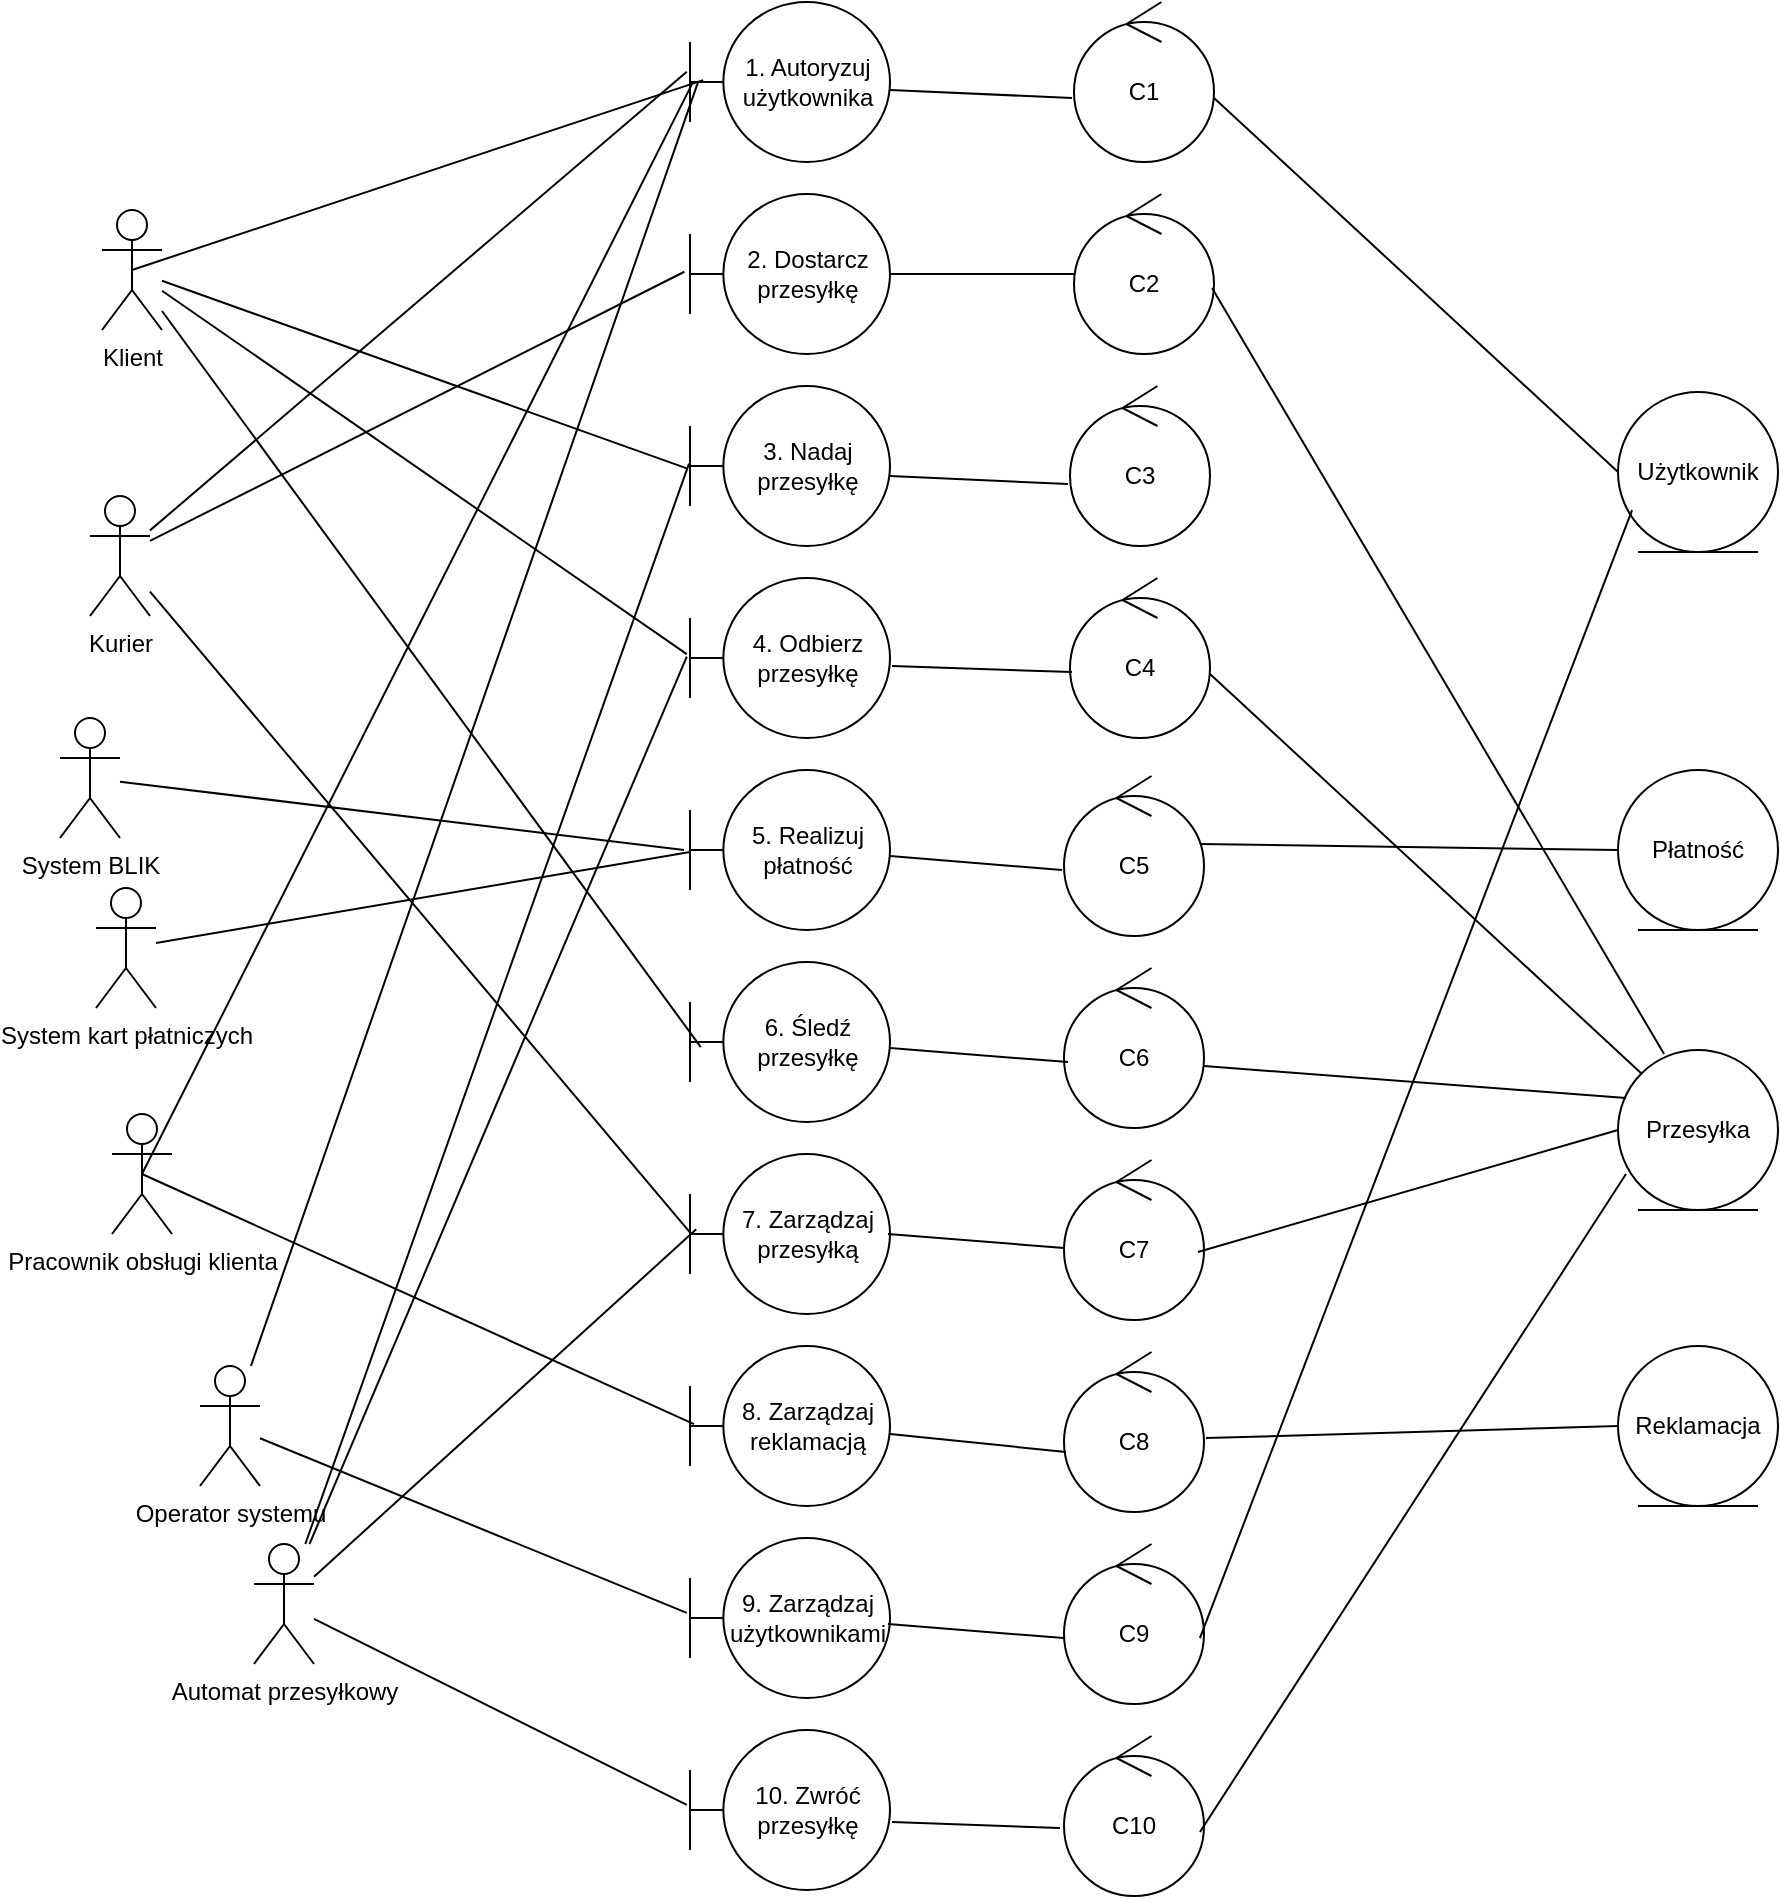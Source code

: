 <mxfile version="26.1.1">
  <diagram name="Strona-1" id="Lsi9cIyHuduIeKosrmVN">
    <mxGraphModel dx="1900" dy="1059" grid="0" gridSize="10" guides="1" tooltips="1" connect="1" arrows="1" fold="1" page="0" pageScale="1" pageWidth="827" pageHeight="1169" math="0" shadow="0">
      <root>
        <mxCell id="0" />
        <mxCell id="1" parent="0" />
        <mxCell id="4DhDF0X2MykEz9qFWlGF-2" value="Klient" style="shape=umlActor;verticalLabelPosition=bottom;verticalAlign=top;html=1;" vertex="1" parent="1">
          <mxGeometry x="-396" y="320" width="30" height="60" as="geometry" />
        </mxCell>
        <mxCell id="4DhDF0X2MykEz9qFWlGF-3" value="Kurier" style="shape=umlActor;verticalLabelPosition=bottom;verticalAlign=top;html=1;" vertex="1" parent="1">
          <mxGeometry x="-402" y="463" width="30" height="60" as="geometry" />
        </mxCell>
        <mxCell id="4DhDF0X2MykEz9qFWlGF-4" value="Pracownik obsługi klienta" style="shape=umlActor;verticalLabelPosition=bottom;verticalAlign=top;html=1;" vertex="1" parent="1">
          <mxGeometry x="-391" y="772" width="30" height="60" as="geometry" />
        </mxCell>
        <mxCell id="4DhDF0X2MykEz9qFWlGF-5" value="Automat przesyłkowy" style="shape=umlActor;verticalLabelPosition=bottom;verticalAlign=top;html=1;" vertex="1" parent="1">
          <mxGeometry x="-320" y="987" width="30" height="60" as="geometry" />
        </mxCell>
        <mxCell id="4DhDF0X2MykEz9qFWlGF-6" value="Operator systemu" style="shape=umlActor;verticalLabelPosition=bottom;verticalAlign=top;html=1;" vertex="1" parent="1">
          <mxGeometry x="-347" y="898" width="30" height="60" as="geometry" />
        </mxCell>
        <mxCell id="4DhDF0X2MykEz9qFWlGF-7" value="System BLIK" style="shape=umlActor;verticalLabelPosition=bottom;verticalAlign=top;html=1;" vertex="1" parent="1">
          <mxGeometry x="-417" y="574" width="30" height="60" as="geometry" />
        </mxCell>
        <mxCell id="4DhDF0X2MykEz9qFWlGF-8" value="System kart płatniczych" style="shape=umlActor;verticalLabelPosition=bottom;verticalAlign=top;html=1;" vertex="1" parent="1">
          <mxGeometry x="-399" y="659" width="30" height="60" as="geometry" />
        </mxCell>
        <mxCell id="4DhDF0X2MykEz9qFWlGF-9" value="1. Autoryzuj użytkownika" style="shape=umlBoundary;whiteSpace=wrap;html=1;" vertex="1" parent="1">
          <mxGeometry x="-102" y="216" width="100" height="80" as="geometry" />
        </mxCell>
        <mxCell id="4DhDF0X2MykEz9qFWlGF-10" value="2. Dostarcz przesyłkę" style="shape=umlBoundary;whiteSpace=wrap;html=1;" vertex="1" parent="1">
          <mxGeometry x="-102" y="312" width="100" height="80" as="geometry" />
        </mxCell>
        <mxCell id="4DhDF0X2MykEz9qFWlGF-11" value="3. Nadaj przesyłkę" style="shape=umlBoundary;whiteSpace=wrap;html=1;" vertex="1" parent="1">
          <mxGeometry x="-102" y="408" width="100" height="80" as="geometry" />
        </mxCell>
        <mxCell id="4DhDF0X2MykEz9qFWlGF-12" value="4. Odbierz przesyłkę" style="shape=umlBoundary;whiteSpace=wrap;html=1;" vertex="1" parent="1">
          <mxGeometry x="-102" y="504" width="100" height="80" as="geometry" />
        </mxCell>
        <mxCell id="4DhDF0X2MykEz9qFWlGF-13" value="5. Realizuj płatność" style="shape=umlBoundary;whiteSpace=wrap;html=1;" vertex="1" parent="1">
          <mxGeometry x="-102" y="600" width="100" height="80" as="geometry" />
        </mxCell>
        <mxCell id="4DhDF0X2MykEz9qFWlGF-14" value="6. Śledź przesyłkę" style="shape=umlBoundary;whiteSpace=wrap;html=1;" vertex="1" parent="1">
          <mxGeometry x="-102" y="696" width="100" height="80" as="geometry" />
        </mxCell>
        <mxCell id="4DhDF0X2MykEz9qFWlGF-15" value="7. Zarządzaj przesyłką" style="shape=umlBoundary;whiteSpace=wrap;html=1;" vertex="1" parent="1">
          <mxGeometry x="-102" y="792" width="100" height="80" as="geometry" />
        </mxCell>
        <mxCell id="4DhDF0X2MykEz9qFWlGF-16" value="8. Zarządzaj reklamacją" style="shape=umlBoundary;whiteSpace=wrap;html=1;" vertex="1" parent="1">
          <mxGeometry x="-102" y="888" width="100" height="80" as="geometry" />
        </mxCell>
        <mxCell id="4DhDF0X2MykEz9qFWlGF-17" value="9. Zarządzaj użytkownikami" style="shape=umlBoundary;whiteSpace=wrap;html=1;" vertex="1" parent="1">
          <mxGeometry x="-102" y="984" width="100" height="80" as="geometry" />
        </mxCell>
        <mxCell id="4DhDF0X2MykEz9qFWlGF-18" value="10. Zwróć przesyłkę" style="shape=umlBoundary;whiteSpace=wrap;html=1;" vertex="1" parent="1">
          <mxGeometry x="-102" y="1080" width="100" height="80" as="geometry" />
        </mxCell>
        <mxCell id="4DhDF0X2MykEz9qFWlGF-19" value="C1" style="ellipse;shape=umlControl;whiteSpace=wrap;html=1;" vertex="1" parent="1">
          <mxGeometry x="90" y="216" width="70" height="80" as="geometry" />
        </mxCell>
        <mxCell id="4DhDF0X2MykEz9qFWlGF-20" value="C2" style="ellipse;shape=umlControl;whiteSpace=wrap;html=1;" vertex="1" parent="1">
          <mxGeometry x="90" y="312" width="70" height="80" as="geometry" />
        </mxCell>
        <mxCell id="4DhDF0X2MykEz9qFWlGF-21" value="C3" style="ellipse;shape=umlControl;whiteSpace=wrap;html=1;" vertex="1" parent="1">
          <mxGeometry x="88" y="408" width="70" height="80" as="geometry" />
        </mxCell>
        <mxCell id="4DhDF0X2MykEz9qFWlGF-22" value="C4" style="ellipse;shape=umlControl;whiteSpace=wrap;html=1;" vertex="1" parent="1">
          <mxGeometry x="88" y="504" width="70" height="80" as="geometry" />
        </mxCell>
        <mxCell id="4DhDF0X2MykEz9qFWlGF-23" value="C5" style="ellipse;shape=umlControl;whiteSpace=wrap;html=1;" vertex="1" parent="1">
          <mxGeometry x="85" y="603" width="70" height="80" as="geometry" />
        </mxCell>
        <mxCell id="4DhDF0X2MykEz9qFWlGF-24" value="C6" style="ellipse;shape=umlControl;whiteSpace=wrap;html=1;" vertex="1" parent="1">
          <mxGeometry x="85" y="699" width="70" height="80" as="geometry" />
        </mxCell>
        <mxCell id="4DhDF0X2MykEz9qFWlGF-25" value="C7" style="ellipse;shape=umlControl;whiteSpace=wrap;html=1;" vertex="1" parent="1">
          <mxGeometry x="85" y="795" width="70" height="80" as="geometry" />
        </mxCell>
        <mxCell id="4DhDF0X2MykEz9qFWlGF-26" value="C8" style="ellipse;shape=umlControl;whiteSpace=wrap;html=1;" vertex="1" parent="1">
          <mxGeometry x="85" y="891" width="70" height="80" as="geometry" />
        </mxCell>
        <mxCell id="4DhDF0X2MykEz9qFWlGF-27" value="C9" style="ellipse;shape=umlControl;whiteSpace=wrap;html=1;" vertex="1" parent="1">
          <mxGeometry x="85" y="987" width="70" height="80" as="geometry" />
        </mxCell>
        <mxCell id="4DhDF0X2MykEz9qFWlGF-28" value="C10" style="ellipse;shape=umlControl;whiteSpace=wrap;html=1;" vertex="1" parent="1">
          <mxGeometry x="85" y="1083" width="70" height="80" as="geometry" />
        </mxCell>
        <mxCell id="4DhDF0X2MykEz9qFWlGF-29" value="Przesyłka" style="ellipse;shape=umlEntity;whiteSpace=wrap;html=1;" vertex="1" parent="1">
          <mxGeometry x="362" y="740" width="80" height="80" as="geometry" />
        </mxCell>
        <mxCell id="4DhDF0X2MykEz9qFWlGF-30" value="Reklamacja" style="ellipse;shape=umlEntity;whiteSpace=wrap;html=1;" vertex="1" parent="1">
          <mxGeometry x="362" y="888" width="80" height="80" as="geometry" />
        </mxCell>
        <mxCell id="4DhDF0X2MykEz9qFWlGF-31" value="Płatność" style="ellipse;shape=umlEntity;whiteSpace=wrap;html=1;" vertex="1" parent="1">
          <mxGeometry x="362" y="600" width="80" height="80" as="geometry" />
        </mxCell>
        <mxCell id="4DhDF0X2MykEz9qFWlGF-32" value="Użytkownik" style="ellipse;shape=umlEntity;whiteSpace=wrap;html=1;" vertex="1" parent="1">
          <mxGeometry x="362" y="411" width="80" height="80" as="geometry" />
        </mxCell>
        <mxCell id="4DhDF0X2MykEz9qFWlGF-35" value="" style="endArrow=none;html=1;rounded=0;fontSize=12;startSize=8;endSize=8;curved=1;exitX=0.5;exitY=0.5;exitDx=0;exitDy=0;exitPerimeter=0;entryX=0.02;entryY=0.488;entryDx=0;entryDy=0;entryPerimeter=0;" edge="1" parent="1" source="4DhDF0X2MykEz9qFWlGF-4" target="4DhDF0X2MykEz9qFWlGF-16">
          <mxGeometry width="50" height="50" relative="1" as="geometry">
            <mxPoint x="-137" y="780" as="sourcePoint" />
            <mxPoint x="-87" y="730" as="targetPoint" />
          </mxGeometry>
        </mxCell>
        <mxCell id="4DhDF0X2MykEz9qFWlGF-36" value="" style="endArrow=none;html=1;rounded=0;fontSize=12;startSize=8;endSize=8;curved=1;entryX=0.01;entryY=0.513;entryDx=0;entryDy=0;entryPerimeter=0;exitX=0.5;exitY=0.5;exitDx=0;exitDy=0;exitPerimeter=0;" edge="1" parent="1" source="4DhDF0X2MykEz9qFWlGF-4" target="4DhDF0X2MykEz9qFWlGF-9">
          <mxGeometry width="50" height="50" relative="1" as="geometry">
            <mxPoint x="-339" y="911" as="sourcePoint" />
            <mxPoint x="-90" y="937" as="targetPoint" />
          </mxGeometry>
        </mxCell>
        <mxCell id="4DhDF0X2MykEz9qFWlGF-37" value="" style="endArrow=none;html=1;rounded=0;fontSize=12;startSize=8;endSize=8;curved=1;exitX=0;exitY=0.5;exitDx=0;exitDy=0;entryX=1.014;entryY=0.538;entryDx=0;entryDy=0;entryPerimeter=0;" edge="1" parent="1" source="4DhDF0X2MykEz9qFWlGF-30" target="4DhDF0X2MykEz9qFWlGF-26">
          <mxGeometry width="50" height="50" relative="1" as="geometry">
            <mxPoint x="284" y="796" as="sourcePoint" />
            <mxPoint x="334" y="746" as="targetPoint" />
          </mxGeometry>
        </mxCell>
        <mxCell id="4DhDF0X2MykEz9qFWlGF-38" value="" style="endArrow=none;html=1;rounded=0;fontSize=12;startSize=8;endSize=8;curved=1;exitX=1;exitY=0.55;exitDx=0;exitDy=0;exitPerimeter=0;entryX=0.014;entryY=0.625;entryDx=0;entryDy=0;entryPerimeter=0;" edge="1" parent="1" source="4DhDF0X2MykEz9qFWlGF-16" target="4DhDF0X2MykEz9qFWlGF-26">
          <mxGeometry width="50" height="50" relative="1" as="geometry">
            <mxPoint x="-320" y="931" as="sourcePoint" />
            <mxPoint x="-80" y="947" as="targetPoint" />
          </mxGeometry>
        </mxCell>
        <mxCell id="4DhDF0X2MykEz9qFWlGF-39" value="" style="endArrow=none;html=1;rounded=0;fontSize=12;startSize=8;endSize=8;curved=1;exitX=0.99;exitY=0.5;exitDx=0;exitDy=0;exitPerimeter=0;entryX=0;entryY=0.55;entryDx=0;entryDy=0;entryPerimeter=0;" edge="1" parent="1" source="4DhDF0X2MykEz9qFWlGF-15" target="4DhDF0X2MykEz9qFWlGF-25">
          <mxGeometry width="50" height="50" relative="1" as="geometry">
            <mxPoint x="111" y="743" as="sourcePoint" />
            <mxPoint x="161" y="693" as="targetPoint" />
          </mxGeometry>
        </mxCell>
        <mxCell id="4DhDF0X2MykEz9qFWlGF-40" value="" style="endArrow=none;html=1;rounded=0;fontSize=12;startSize=8;endSize=8;curved=1;exitX=0;exitY=0.588;exitDx=0;exitDy=0;exitPerimeter=0;entryX=0.99;entryY=0.538;entryDx=0;entryDy=0;entryPerimeter=0;" edge="1" parent="1" source="4DhDF0X2MykEz9qFWlGF-27" target="4DhDF0X2MykEz9qFWlGF-17">
          <mxGeometry width="50" height="50" relative="1" as="geometry">
            <mxPoint x="158" y="925" as="sourcePoint" />
            <mxPoint x="208" y="875" as="targetPoint" />
          </mxGeometry>
        </mxCell>
        <mxCell id="4DhDF0X2MykEz9qFWlGF-41" value="" style="endArrow=none;html=1;rounded=0;fontSize=12;startSize=8;endSize=8;curved=1;exitX=-0.029;exitY=0.575;exitDx=0;exitDy=0;exitPerimeter=0;entryX=1.01;entryY=0.575;entryDx=0;entryDy=0;entryPerimeter=0;" edge="1" parent="1" source="4DhDF0X2MykEz9qFWlGF-28" target="4DhDF0X2MykEz9qFWlGF-18">
          <mxGeometry width="50" height="50" relative="1" as="geometry">
            <mxPoint x="158" y="925" as="sourcePoint" />
            <mxPoint x="208" y="875" as="targetPoint" />
          </mxGeometry>
        </mxCell>
        <mxCell id="4DhDF0X2MykEz9qFWlGF-42" value="" style="endArrow=none;html=1;rounded=0;fontSize=12;startSize=8;endSize=8;curved=1;exitX=0.029;exitY=0.588;exitDx=0;exitDy=0;exitPerimeter=0;entryX=1;entryY=0.538;entryDx=0;entryDy=0;entryPerimeter=0;" edge="1" parent="1" source="4DhDF0X2MykEz9qFWlGF-24" target="4DhDF0X2MykEz9qFWlGF-14">
          <mxGeometry width="50" height="50" relative="1" as="geometry">
            <mxPoint x="154" y="720" as="sourcePoint" />
            <mxPoint x="204" y="670" as="targetPoint" />
          </mxGeometry>
        </mxCell>
        <mxCell id="4DhDF0X2MykEz9qFWlGF-43" value="" style="endArrow=none;html=1;rounded=0;fontSize=12;startSize=8;endSize=8;curved=1;exitX=-0.014;exitY=0.588;exitDx=0;exitDy=0;exitPerimeter=0;entryX=1;entryY=0.538;entryDx=0;entryDy=0;entryPerimeter=0;" edge="1" parent="1" source="4DhDF0X2MykEz9qFWlGF-23" target="4DhDF0X2MykEz9qFWlGF-13">
          <mxGeometry width="50" height="50" relative="1" as="geometry">
            <mxPoint x="172" y="558" as="sourcePoint" />
            <mxPoint x="26" y="607" as="targetPoint" />
          </mxGeometry>
        </mxCell>
        <mxCell id="4DhDF0X2MykEz9qFWlGF-44" value="" style="endArrow=none;html=1;rounded=0;fontSize=12;startSize=8;endSize=8;curved=1;exitX=0.014;exitY=0.588;exitDx=0;exitDy=0;exitPerimeter=0;entryX=1.01;entryY=0.55;entryDx=0;entryDy=0;entryPerimeter=0;" edge="1" parent="1" source="4DhDF0X2MykEz9qFWlGF-22" target="4DhDF0X2MykEz9qFWlGF-12">
          <mxGeometry width="50" height="50" relative="1" as="geometry">
            <mxPoint x="172" y="558" as="sourcePoint" />
            <mxPoint x="222" y="508" as="targetPoint" />
          </mxGeometry>
        </mxCell>
        <mxCell id="4DhDF0X2MykEz9qFWlGF-45" value="" style="endArrow=none;html=1;rounded=0;fontSize=12;startSize=8;endSize=8;curved=1;exitX=-0.014;exitY=0.613;exitDx=0;exitDy=0;exitPerimeter=0;entryX=1;entryY=0.563;entryDx=0;entryDy=0;entryPerimeter=0;" edge="1" parent="1" source="4DhDF0X2MykEz9qFWlGF-21" target="4DhDF0X2MykEz9qFWlGF-11">
          <mxGeometry width="50" height="50" relative="1" as="geometry">
            <mxPoint x="194" y="375" as="sourcePoint" />
            <mxPoint x="244" y="325" as="targetPoint" />
          </mxGeometry>
        </mxCell>
        <mxCell id="4DhDF0X2MykEz9qFWlGF-46" value="" style="endArrow=none;html=1;rounded=0;fontSize=12;startSize=8;endSize=8;curved=1;entryX=0;entryY=0.513;entryDx=0;entryDy=0;entryPerimeter=0;" edge="1" parent="1" source="4DhDF0X2MykEz9qFWlGF-8" target="4DhDF0X2MykEz9qFWlGF-13">
          <mxGeometry width="50" height="50" relative="1" as="geometry">
            <mxPoint x="7" y="535" as="sourcePoint" />
            <mxPoint x="57" y="485" as="targetPoint" />
          </mxGeometry>
        </mxCell>
        <mxCell id="4DhDF0X2MykEz9qFWlGF-47" value="" style="endArrow=none;html=1;rounded=0;fontSize=12;startSize=8;endSize=8;curved=1;entryX=-0.03;entryY=0.5;entryDx=0;entryDy=0;entryPerimeter=0;" edge="1" parent="1" source="4DhDF0X2MykEz9qFWlGF-7" target="4DhDF0X2MykEz9qFWlGF-13">
          <mxGeometry width="50" height="50" relative="1" as="geometry">
            <mxPoint x="7" y="535" as="sourcePoint" />
            <mxPoint x="57" y="485" as="targetPoint" />
          </mxGeometry>
        </mxCell>
        <mxCell id="4DhDF0X2MykEz9qFWlGF-48" value="" style="endArrow=none;html=1;rounded=0;fontSize=12;startSize=8;endSize=8;curved=1;entryX=0;entryY=0.5;entryDx=0;entryDy=0;exitX=0.971;exitY=0.425;exitDx=0;exitDy=0;exitPerimeter=0;" edge="1" parent="1" source="4DhDF0X2MykEz9qFWlGF-23" target="4DhDF0X2MykEz9qFWlGF-31">
          <mxGeometry width="50" height="50" relative="1" as="geometry">
            <mxPoint x="7" y="535" as="sourcePoint" />
            <mxPoint x="57" y="485" as="targetPoint" />
          </mxGeometry>
        </mxCell>
        <mxCell id="4DhDF0X2MykEz9qFWlGF-49" value="" style="endArrow=none;html=1;rounded=0;fontSize=12;startSize=8;endSize=8;curved=1;entryX=0;entryY=0.5;entryDx=0;entryDy=0;entryPerimeter=0;exitX=1;exitY=0.5;exitDx=0;exitDy=0;exitPerimeter=0;" edge="1" parent="1" source="4DhDF0X2MykEz9qFWlGF-10" target="4DhDF0X2MykEz9qFWlGF-20">
          <mxGeometry width="50" height="50" relative="1" as="geometry">
            <mxPoint x="28" y="434" as="sourcePoint" />
            <mxPoint x="78" y="384" as="targetPoint" />
          </mxGeometry>
        </mxCell>
        <mxCell id="4DhDF0X2MykEz9qFWlGF-50" value="" style="endArrow=none;html=1;rounded=0;fontSize=12;startSize=8;endSize=8;curved=1;entryX=-0.014;entryY=0.6;entryDx=0;entryDy=0;entryPerimeter=0;exitX=1;exitY=0.55;exitDx=0;exitDy=0;exitPerimeter=0;" edge="1" parent="1" source="4DhDF0X2MykEz9qFWlGF-9" target="4DhDF0X2MykEz9qFWlGF-19">
          <mxGeometry width="50" height="50" relative="1" as="geometry">
            <mxPoint x="28" y="434" as="sourcePoint" />
            <mxPoint x="78" y="384" as="targetPoint" />
          </mxGeometry>
        </mxCell>
        <mxCell id="4DhDF0X2MykEz9qFWlGF-51" value="" style="endArrow=none;html=1;rounded=0;fontSize=12;startSize=8;endSize=8;curved=1;entryX=0.05;entryY=0.3;entryDx=0;entryDy=0;exitX=1;exitY=0.613;exitDx=0;exitDy=0;exitPerimeter=0;entryPerimeter=0;" edge="1" parent="1" source="4DhDF0X2MykEz9qFWlGF-24" target="4DhDF0X2MykEz9qFWlGF-29">
          <mxGeometry width="50" height="50" relative="1" as="geometry">
            <mxPoint x="137" y="816" as="sourcePoint" />
            <mxPoint x="187" y="766" as="targetPoint" />
          </mxGeometry>
        </mxCell>
        <mxCell id="4DhDF0X2MykEz9qFWlGF-52" value="" style="endArrow=none;html=1;rounded=0;fontSize=12;startSize=8;endSize=8;curved=1;entryX=0;entryY=0.5;entryDx=0;entryDy=0;exitX=0.957;exitY=0.575;exitDx=0;exitDy=0;exitPerimeter=0;" edge="1" parent="1" source="4DhDF0X2MykEz9qFWlGF-25" target="4DhDF0X2MykEz9qFWlGF-29">
          <mxGeometry width="50" height="50" relative="1" as="geometry">
            <mxPoint x="137" y="816" as="sourcePoint" />
            <mxPoint x="187" y="766" as="targetPoint" />
          </mxGeometry>
        </mxCell>
        <mxCell id="4DhDF0X2MykEz9qFWlGF-53" value="" style="endArrow=none;html=1;rounded=0;fontSize=12;startSize=8;endSize=8;curved=1;entryX=0.05;entryY=0.775;entryDx=0;entryDy=0;exitX=0.971;exitY=0.6;exitDx=0;exitDy=0;exitPerimeter=0;entryPerimeter=0;" edge="1" parent="1" source="4DhDF0X2MykEz9qFWlGF-28" target="4DhDF0X2MykEz9qFWlGF-29">
          <mxGeometry width="50" height="50" relative="1" as="geometry">
            <mxPoint x="137" y="816" as="sourcePoint" />
            <mxPoint x="187" y="766" as="targetPoint" />
          </mxGeometry>
        </mxCell>
        <mxCell id="4DhDF0X2MykEz9qFWlGF-54" value="" style="endArrow=none;html=1;rounded=0;fontSize=12;startSize=8;endSize=8;curved=1;exitX=1;exitY=0.6;exitDx=0;exitDy=0;exitPerimeter=0;entryX=0;entryY=0;entryDx=0;entryDy=0;" edge="1" parent="1" source="4DhDF0X2MykEz9qFWlGF-22" target="4DhDF0X2MykEz9qFWlGF-29">
          <mxGeometry width="50" height="50" relative="1" as="geometry">
            <mxPoint x="309" y="592" as="sourcePoint" />
            <mxPoint x="359" y="542" as="targetPoint" />
          </mxGeometry>
        </mxCell>
        <mxCell id="4DhDF0X2MykEz9qFWlGF-55" value="" style="endArrow=none;html=1;rounded=0;fontSize=12;startSize=8;endSize=8;curved=1;exitX=0.986;exitY=0.588;exitDx=0;exitDy=0;exitPerimeter=0;entryX=0.288;entryY=0.025;entryDx=0;entryDy=0;entryPerimeter=0;" edge="1" parent="1" source="4DhDF0X2MykEz9qFWlGF-20" target="4DhDF0X2MykEz9qFWlGF-29">
          <mxGeometry width="50" height="50" relative="1" as="geometry">
            <mxPoint x="258" y="482" as="sourcePoint" />
            <mxPoint x="308" y="432" as="targetPoint" />
          </mxGeometry>
        </mxCell>
        <mxCell id="4DhDF0X2MykEz9qFWlGF-56" value="" style="endArrow=none;html=1;rounded=0;fontSize=12;startSize=8;endSize=8;curved=1;entryX=1;entryY=0.6;entryDx=0;entryDy=0;entryPerimeter=0;exitX=0;exitY=0.5;exitDx=0;exitDy=0;" edge="1" parent="1" source="4DhDF0X2MykEz9qFWlGF-32" target="4DhDF0X2MykEz9qFWlGF-19">
          <mxGeometry width="50" height="50" relative="1" as="geometry">
            <mxPoint x="258" y="482" as="sourcePoint" />
            <mxPoint x="308" y="432" as="targetPoint" />
          </mxGeometry>
        </mxCell>
        <mxCell id="4DhDF0X2MykEz9qFWlGF-57" value="" style="endArrow=none;html=1;rounded=0;fontSize=12;startSize=8;endSize=8;curved=1;exitX=0.971;exitY=0.588;exitDx=0;exitDy=0;exitPerimeter=0;entryX=0.088;entryY=0.738;entryDx=0;entryDy=0;entryPerimeter=0;" edge="1" parent="1" source="4DhDF0X2MykEz9qFWlGF-27" target="4DhDF0X2MykEz9qFWlGF-32">
          <mxGeometry width="50" height="50" relative="1" as="geometry">
            <mxPoint x="258" y="782" as="sourcePoint" />
            <mxPoint x="308" y="732" as="targetPoint" />
          </mxGeometry>
        </mxCell>
        <mxCell id="4DhDF0X2MykEz9qFWlGF-58" value="" style="endArrow=none;html=1;rounded=0;fontSize=12;startSize=8;endSize=8;curved=1;entryX=0.042;entryY=0.495;entryDx=0;entryDy=0;entryPerimeter=0;" edge="1" parent="1" source="4DhDF0X2MykEz9qFWlGF-6" target="4DhDF0X2MykEz9qFWlGF-9">
          <mxGeometry width="50" height="50" relative="1" as="geometry">
            <mxPoint x="-251" y="920" as="sourcePoint" />
            <mxPoint x="-241" y="386" as="targetPoint" />
          </mxGeometry>
        </mxCell>
        <mxCell id="4DhDF0X2MykEz9qFWlGF-59" value="" style="endArrow=none;html=1;rounded=0;fontSize=12;startSize=8;endSize=8;curved=1;exitX=-0.016;exitY=0.468;exitDx=0;exitDy=0;exitPerimeter=0;" edge="1" parent="1" source="4DhDF0X2MykEz9qFWlGF-17" target="4DhDF0X2MykEz9qFWlGF-6">
          <mxGeometry width="50" height="50" relative="1" as="geometry">
            <mxPoint x="-84" y="584" as="sourcePoint" />
            <mxPoint x="-34" y="534" as="targetPoint" />
          </mxGeometry>
        </mxCell>
        <mxCell id="4DhDF0X2MykEz9qFWlGF-61" value="" style="endArrow=none;html=1;rounded=0;fontSize=12;startSize=8;endSize=8;curved=1;entryX=0.031;entryY=0.471;entryDx=0;entryDy=0;entryPerimeter=0;" edge="1" parent="1" source="4DhDF0X2MykEz9qFWlGF-5" target="4DhDF0X2MykEz9qFWlGF-15">
          <mxGeometry width="50" height="50" relative="1" as="geometry">
            <mxPoint x="-118" y="681" as="sourcePoint" />
            <mxPoint x="-68" y="631" as="targetPoint" />
          </mxGeometry>
        </mxCell>
        <mxCell id="4DhDF0X2MykEz9qFWlGF-62" value="" style="endArrow=none;html=1;rounded=0;fontSize=12;startSize=8;endSize=8;curved=1;exitX=-0.028;exitY=0.486;exitDx=0;exitDy=0;exitPerimeter=0;" edge="1" parent="1" source="4DhDF0X2MykEz9qFWlGF-10" target="4DhDF0X2MykEz9qFWlGF-3">
          <mxGeometry width="50" height="50" relative="1" as="geometry">
            <mxPoint x="-116" y="599" as="sourcePoint" />
            <mxPoint x="-66" y="549" as="targetPoint" />
          </mxGeometry>
        </mxCell>
        <mxCell id="4DhDF0X2MykEz9qFWlGF-63" value="" style="endArrow=none;html=1;rounded=0;fontSize=12;startSize=8;endSize=8;curved=1;entryX=-0.016;entryY=0.436;entryDx=0;entryDy=0;entryPerimeter=0;" edge="1" parent="1" source="4DhDF0X2MykEz9qFWlGF-3" target="4DhDF0X2MykEz9qFWlGF-9">
          <mxGeometry width="50" height="50" relative="1" as="geometry">
            <mxPoint x="-215" y="500" as="sourcePoint" />
            <mxPoint x="-165" y="450" as="targetPoint" />
          </mxGeometry>
        </mxCell>
        <mxCell id="4DhDF0X2MykEz9qFWlGF-64" value="" style="endArrow=none;html=1;rounded=0;fontSize=12;startSize=8;endSize=8;curved=1;exitX=0.007;exitY=0.501;exitDx=0;exitDy=0;exitPerimeter=0;" edge="1" parent="1" source="4DhDF0X2MykEz9qFWlGF-15" target="4DhDF0X2MykEz9qFWlGF-3">
          <mxGeometry width="50" height="50" relative="1" as="geometry">
            <mxPoint x="-215" y="500" as="sourcePoint" />
            <mxPoint x="-165" y="450" as="targetPoint" />
          </mxGeometry>
        </mxCell>
        <mxCell id="4DhDF0X2MykEz9qFWlGF-65" value="" style="endArrow=none;html=1;rounded=0;fontSize=12;startSize=8;endSize=8;curved=1;entryX=-0.005;entryY=0.485;entryDx=0;entryDy=0;entryPerimeter=0;" edge="1" parent="1" source="4DhDF0X2MykEz9qFWlGF-5" target="4DhDF0X2MykEz9qFWlGF-11">
          <mxGeometry width="50" height="50" relative="1" as="geometry">
            <mxPoint x="-162" y="751" as="sourcePoint" />
            <mxPoint x="-112" y="701" as="targetPoint" />
          </mxGeometry>
        </mxCell>
        <mxCell id="4DhDF0X2MykEz9qFWlGF-66" value="" style="endArrow=none;html=1;rounded=0;fontSize=12;startSize=8;endSize=8;curved=1;entryX=-0.016;entryY=0.491;entryDx=0;entryDy=0;entryPerimeter=0;" edge="1" parent="1" source="4DhDF0X2MykEz9qFWlGF-5" target="4DhDF0X2MykEz9qFWlGF-12">
          <mxGeometry width="50" height="50" relative="1" as="geometry">
            <mxPoint x="-162" y="751" as="sourcePoint" />
            <mxPoint x="-112" y="701" as="targetPoint" />
          </mxGeometry>
        </mxCell>
        <mxCell id="4DhDF0X2MykEz9qFWlGF-67" value="" style="endArrow=none;html=1;rounded=0;fontSize=12;startSize=8;endSize=8;curved=1;entryX=-0.016;entryY=0.468;entryDx=0;entryDy=0;entryPerimeter=0;" edge="1" parent="1" source="4DhDF0X2MykEz9qFWlGF-5" target="4DhDF0X2MykEz9qFWlGF-18">
          <mxGeometry width="50" height="50" relative="1" as="geometry">
            <mxPoint x="-162" y="751" as="sourcePoint" />
            <mxPoint x="-112" y="701" as="targetPoint" />
          </mxGeometry>
        </mxCell>
        <mxCell id="4DhDF0X2MykEz9qFWlGF-69" value="" style="endArrow=none;html=1;rounded=0;fontSize=12;startSize=8;endSize=8;curved=1;entryX=-0.016;entryY=0.515;entryDx=0;entryDy=0;entryPerimeter=0;" edge="1" parent="1" source="4DhDF0X2MykEz9qFWlGF-2" target="4DhDF0X2MykEz9qFWlGF-11">
          <mxGeometry width="50" height="50" relative="1" as="geometry">
            <mxPoint x="-182" y="557" as="sourcePoint" />
            <mxPoint x="-132" y="507" as="targetPoint" />
          </mxGeometry>
        </mxCell>
        <mxCell id="4DhDF0X2MykEz9qFWlGF-70" value="" style="endArrow=none;html=1;rounded=0;fontSize=12;startSize=8;endSize=8;curved=1;entryX=-0.016;entryY=0.476;entryDx=0;entryDy=0;entryPerimeter=0;" edge="1" parent="1" source="4DhDF0X2MykEz9qFWlGF-2" target="4DhDF0X2MykEz9qFWlGF-12">
          <mxGeometry width="50" height="50" relative="1" as="geometry">
            <mxPoint x="-182" y="557" as="sourcePoint" />
            <mxPoint x="-132" y="507" as="targetPoint" />
          </mxGeometry>
        </mxCell>
        <mxCell id="4DhDF0X2MykEz9qFWlGF-71" value="" style="endArrow=none;html=1;rounded=0;fontSize=12;startSize=8;endSize=8;curved=1;entryX=0.054;entryY=0.532;entryDx=0;entryDy=0;entryPerimeter=0;" edge="1" parent="1" source="4DhDF0X2MykEz9qFWlGF-2" target="4DhDF0X2MykEz9qFWlGF-14">
          <mxGeometry width="50" height="50" relative="1" as="geometry">
            <mxPoint x="-285" y="607" as="sourcePoint" />
            <mxPoint x="-235" y="557" as="targetPoint" />
          </mxGeometry>
        </mxCell>
        <mxCell id="4DhDF0X2MykEz9qFWlGF-73" value="" style="endArrow=none;html=1;rounded=0;fontSize=12;startSize=8;endSize=8;curved=1;entryX=0.5;entryY=0.5;entryDx=0;entryDy=0;entryPerimeter=0;exitX=0.066;exitY=0.488;exitDx=0;exitDy=0;exitPerimeter=0;" edge="1" parent="1" source="4DhDF0X2MykEz9qFWlGF-9" target="4DhDF0X2MykEz9qFWlGF-2">
          <mxGeometry width="50" height="50" relative="1" as="geometry">
            <mxPoint x="-198" y="634" as="sourcePoint" />
            <mxPoint x="-148" y="584" as="targetPoint" />
          </mxGeometry>
        </mxCell>
      </root>
    </mxGraphModel>
  </diagram>
</mxfile>
